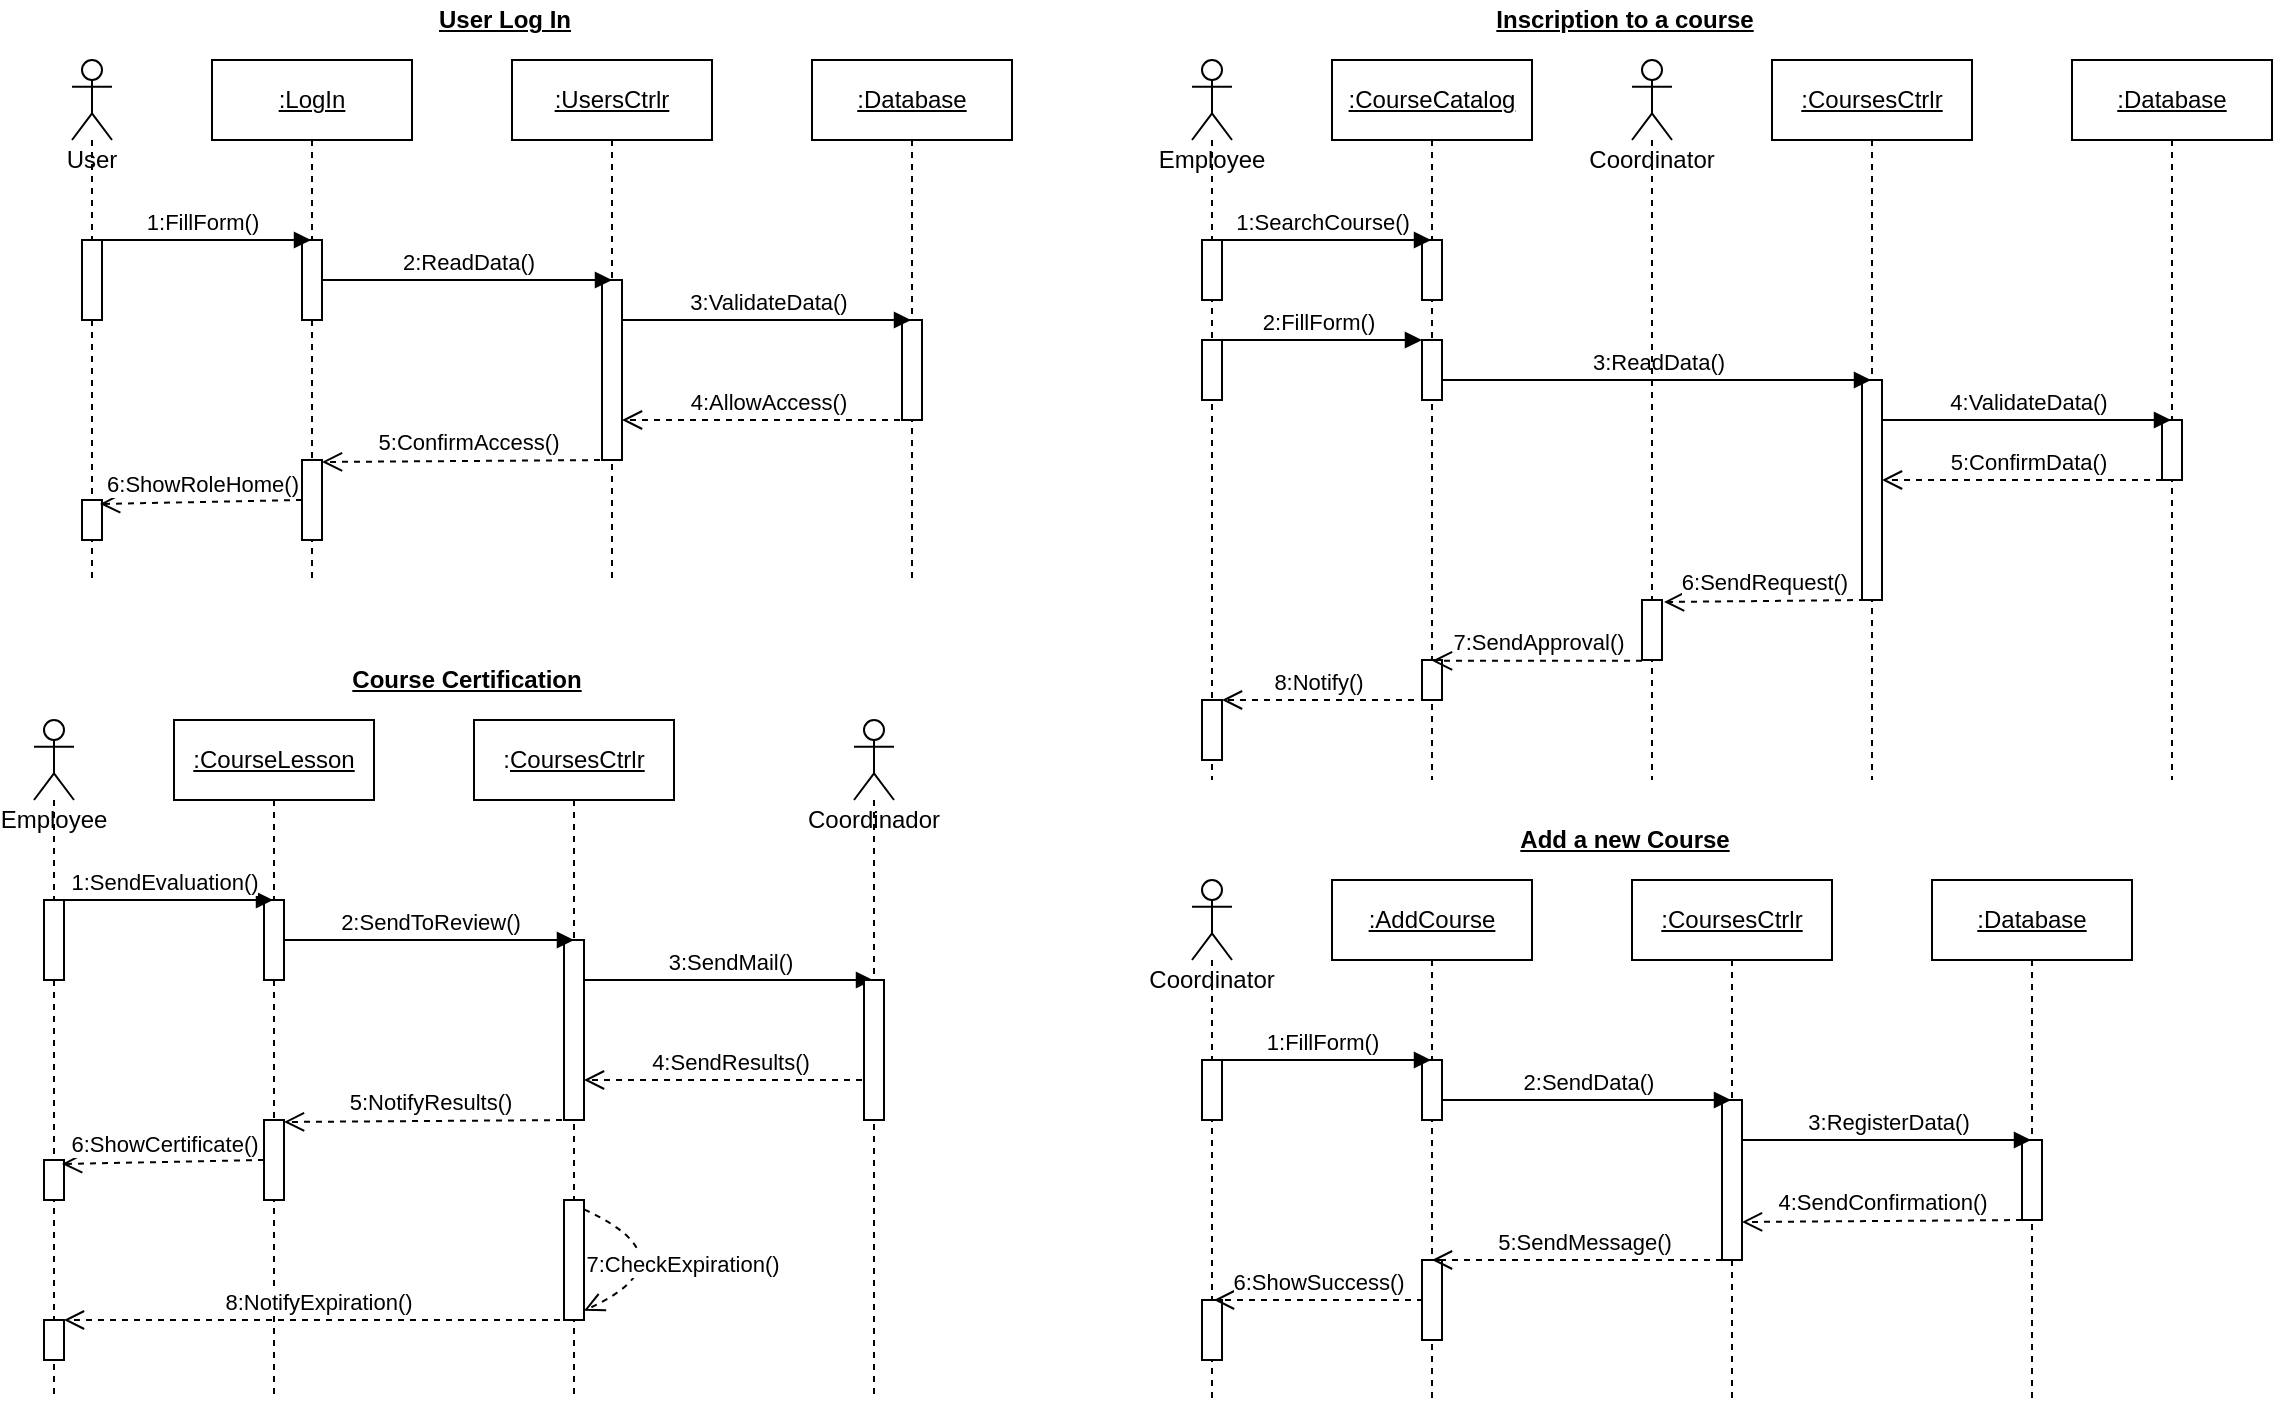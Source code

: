 <mxfile>
    <diagram id="dBBwZZ7qTZV8Y8YcayvF" name="Page-1">
        <mxGraphModel dx="470" dy="398" grid="1" gridSize="10" guides="1" tooltips="1" connect="1" arrows="1" fold="1" page="1" pageScale="1" pageWidth="1169" pageHeight="827" math="0" shadow="0">
            <root>
                <mxCell id="0"/>
                <mxCell id="1" parent="0"/>
                <mxCell id="2" value="User" style="shape=umlLifeline;participant=umlActor;perimeter=lifelinePerimeter;whiteSpace=wrap;html=1;container=1;collapsible=0;recursiveResize=0;verticalAlign=top;spacingTop=36;outlineConnect=0;" parent="1" vertex="1">
                    <mxGeometry x="69" y="40" width="20" height="260" as="geometry"/>
                </mxCell>
                <mxCell id="9" value="" style="html=1;points=[];perimeter=orthogonalPerimeter;" parent="2" vertex="1">
                    <mxGeometry x="5" y="90" width="10" height="40" as="geometry"/>
                </mxCell>
                <mxCell id="21" value="" style="html=1;points=[];perimeter=orthogonalPerimeter;" parent="2" vertex="1">
                    <mxGeometry x="5" y="220" width="10" height="20" as="geometry"/>
                </mxCell>
                <mxCell id="4" value="&lt;u&gt;:LogIn&lt;/u&gt;" style="shape=umlLifeline;perimeter=lifelinePerimeter;whiteSpace=wrap;html=1;container=1;collapsible=0;recursiveResize=0;outlineConnect=0;" parent="1" vertex="1">
                    <mxGeometry x="139" y="40" width="100" height="260" as="geometry"/>
                </mxCell>
                <mxCell id="11" value="" style="html=1;points=[];perimeter=orthogonalPerimeter;" parent="4" vertex="1">
                    <mxGeometry x="45" y="90" width="10" height="40" as="geometry"/>
                </mxCell>
                <mxCell id="19" value="" style="html=1;points=[];perimeter=orthogonalPerimeter;" parent="4" vertex="1">
                    <mxGeometry x="45" y="200" width="10" height="40" as="geometry"/>
                </mxCell>
                <mxCell id="5" value="&lt;u&gt;:UsersCtrlr&lt;/u&gt;" style="shape=umlLifeline;perimeter=lifelinePerimeter;whiteSpace=wrap;html=1;container=1;collapsible=0;recursiveResize=0;outlineConnect=0;" parent="1" vertex="1">
                    <mxGeometry x="289" y="40" width="100" height="260" as="geometry"/>
                </mxCell>
                <mxCell id="13" value="" style="html=1;points=[];perimeter=orthogonalPerimeter;" parent="5" vertex="1">
                    <mxGeometry x="45" y="110" width="10" height="90" as="geometry"/>
                </mxCell>
                <mxCell id="6" value="&lt;u&gt;:Database&lt;/u&gt;" style="shape=umlLifeline;perimeter=lifelinePerimeter;whiteSpace=wrap;html=1;container=1;collapsible=0;recursiveResize=0;outlineConnect=0;" parent="1" vertex="1">
                    <mxGeometry x="439" y="40" width="100" height="260" as="geometry"/>
                </mxCell>
                <mxCell id="15" value="" style="html=1;points=[];perimeter=orthogonalPerimeter;" parent="6" vertex="1">
                    <mxGeometry x="45" y="130" width="10" height="50" as="geometry"/>
                </mxCell>
                <mxCell id="12" value="1:FillForm()" style="html=1;verticalAlign=bottom;endArrow=block;" parent="1" edge="1">
                    <mxGeometry width="80" relative="1" as="geometry">
                        <mxPoint x="79" y="130" as="sourcePoint"/>
                        <mxPoint x="188.5" y="130" as="targetPoint"/>
                    </mxGeometry>
                </mxCell>
                <mxCell id="14" value="2:ReadData()" style="html=1;verticalAlign=bottom;endArrow=block;entryX=0.5;entryY=0;entryDx=0;entryDy=0;entryPerimeter=0;" parent="1" target="13" edge="1">
                    <mxGeometry width="80" relative="1" as="geometry">
                        <mxPoint x="194" y="150" as="sourcePoint"/>
                        <mxPoint x="329" y="150" as="targetPoint"/>
                    </mxGeometry>
                </mxCell>
                <mxCell id="16" value="3:ValidateData()" style="html=1;verticalAlign=bottom;endArrow=block;" parent="1" target="6" edge="1">
                    <mxGeometry width="80" relative="1" as="geometry">
                        <mxPoint x="344" y="170" as="sourcePoint"/>
                        <mxPoint x="424" y="170" as="targetPoint"/>
                    </mxGeometry>
                </mxCell>
                <mxCell id="17" value="4:AllowAccess()" style="html=1;verticalAlign=bottom;endArrow=open;dashed=1;endSize=8;" parent="1" target="13" edge="1">
                    <mxGeometry relative="1" as="geometry">
                        <mxPoint x="489" y="220" as="sourcePoint"/>
                        <mxPoint x="409" y="220" as="targetPoint"/>
                    </mxGeometry>
                </mxCell>
                <mxCell id="18" value="5:ConfirmAccess()" style="html=1;verticalAlign=bottom;endArrow=open;dashed=1;endSize=8;entryX=1;entryY=0.025;entryDx=0;entryDy=0;entryPerimeter=0;" parent="1" target="19" edge="1">
                    <mxGeometry relative="1" as="geometry">
                        <mxPoint x="339" y="240" as="sourcePoint"/>
                        <mxPoint x="259" y="240" as="targetPoint"/>
                    </mxGeometry>
                </mxCell>
                <mxCell id="22" value="6:ShowRoleHome()" style="html=1;verticalAlign=bottom;endArrow=open;dashed=1;endSize=8;entryX=0.9;entryY=0.1;entryDx=0;entryDy=0;entryPerimeter=0;" parent="1" target="21" edge="1">
                    <mxGeometry relative="1" as="geometry">
                        <mxPoint x="184" y="260" as="sourcePoint"/>
                        <mxPoint x="104" y="260" as="targetPoint"/>
                    </mxGeometry>
                </mxCell>
                <mxCell id="23" value="&lt;b&gt;&lt;u&gt;User Log In&lt;/u&gt;&lt;/b&gt;" style="text;html=1;align=center;verticalAlign=middle;resizable=0;points=[];autosize=1;" parent="1" vertex="1">
                    <mxGeometry x="245" y="10" width="80" height="20" as="geometry"/>
                </mxCell>
                <mxCell id="41" value="Employee" style="shape=umlLifeline;participant=umlActor;perimeter=lifelinePerimeter;whiteSpace=wrap;html=1;container=1;collapsible=0;recursiveResize=0;verticalAlign=top;spacingTop=36;outlineConnect=0;" parent="1" vertex="1">
                    <mxGeometry x="629" y="40" width="20" height="360" as="geometry"/>
                </mxCell>
                <mxCell id="42" value="" style="html=1;points=[];perimeter=orthogonalPerimeter;" parent="41" vertex="1">
                    <mxGeometry x="5" y="90" width="10" height="30" as="geometry"/>
                </mxCell>
                <mxCell id="76" value="" style="html=1;points=[];perimeter=orthogonalPerimeter;" parent="41" vertex="1">
                    <mxGeometry x="5" y="140" width="10" height="30" as="geometry"/>
                </mxCell>
                <mxCell id="91" value="" style="html=1;points=[];perimeter=orthogonalPerimeter;" parent="41" vertex="1">
                    <mxGeometry x="5" y="320" width="10" height="30" as="geometry"/>
                </mxCell>
                <mxCell id="44" value="&lt;u&gt;:CourseCatalog&lt;/u&gt;" style="shape=umlLifeline;perimeter=lifelinePerimeter;whiteSpace=wrap;html=1;container=1;collapsible=0;recursiveResize=0;outlineConnect=0;" parent="1" vertex="1">
                    <mxGeometry x="699" y="40" width="100" height="360" as="geometry"/>
                </mxCell>
                <mxCell id="45" value="" style="html=1;points=[];perimeter=orthogonalPerimeter;" parent="44" vertex="1">
                    <mxGeometry x="45" y="90" width="10" height="30" as="geometry"/>
                </mxCell>
                <mxCell id="78" value="" style="html=1;points=[];perimeter=orthogonalPerimeter;" parent="44" vertex="1">
                    <mxGeometry x="45" y="140" width="10" height="30" as="geometry"/>
                </mxCell>
                <mxCell id="89" value="" style="html=1;points=[];perimeter=orthogonalPerimeter;" parent="44" vertex="1">
                    <mxGeometry x="45" y="300" width="10" height="20" as="geometry"/>
                </mxCell>
                <mxCell id="47" value="&lt;u&gt;:CoursesCtrlr&lt;/u&gt;" style="shape=umlLifeline;perimeter=lifelinePerimeter;whiteSpace=wrap;html=1;container=1;collapsible=0;recursiveResize=0;outlineConnect=0;" parent="1" vertex="1">
                    <mxGeometry x="919" y="40" width="100" height="360" as="geometry"/>
                </mxCell>
                <mxCell id="48" value="" style="html=1;points=[];perimeter=orthogonalPerimeter;" parent="47" vertex="1">
                    <mxGeometry x="45" y="160" width="10" height="110" as="geometry"/>
                </mxCell>
                <mxCell id="49" value="&lt;u&gt;:Database&lt;/u&gt;" style="shape=umlLifeline;perimeter=lifelinePerimeter;whiteSpace=wrap;html=1;container=1;collapsible=0;recursiveResize=0;outlineConnect=0;" parent="1" vertex="1">
                    <mxGeometry x="1069" y="40" width="100" height="360" as="geometry"/>
                </mxCell>
                <mxCell id="50" value="" style="html=1;points=[];perimeter=orthogonalPerimeter;" parent="49" vertex="1">
                    <mxGeometry x="45" y="180" width="10" height="30" as="geometry"/>
                </mxCell>
                <mxCell id="51" value="1:SearchCourse()" style="html=1;verticalAlign=bottom;endArrow=block;" parent="1" edge="1">
                    <mxGeometry width="80" relative="1" as="geometry">
                        <mxPoint x="639" y="130" as="sourcePoint"/>
                        <mxPoint x="748.5" y="130" as="targetPoint"/>
                    </mxGeometry>
                </mxCell>
                <mxCell id="57" value="&lt;b&gt;&lt;u&gt;Inscription to a course&lt;/u&gt;&lt;/b&gt;" style="text;html=1;align=center;verticalAlign=middle;resizable=0;points=[];autosize=1;" parent="1" vertex="1">
                    <mxGeometry x="775" y="10" width="140" height="20" as="geometry"/>
                </mxCell>
                <mxCell id="79" value="2:FillForm()" style="html=1;verticalAlign=bottom;endArrow=block;" parent="1" target="78" edge="1">
                    <mxGeometry width="80" relative="1" as="geometry">
                        <mxPoint x="640" y="180" as="sourcePoint"/>
                        <mxPoint x="720" y="180" as="targetPoint"/>
                    </mxGeometry>
                </mxCell>
                <mxCell id="80" value="3:ReadData()" style="html=1;verticalAlign=bottom;endArrow=block;" parent="1" target="47" edge="1">
                    <mxGeometry width="80" relative="1" as="geometry">
                        <mxPoint x="754" y="200" as="sourcePoint"/>
                        <mxPoint x="834" y="200" as="targetPoint"/>
                    </mxGeometry>
                </mxCell>
                <mxCell id="83" value="4:ValidateData()" style="html=1;verticalAlign=bottom;endArrow=block;" parent="1" target="49" edge="1">
                    <mxGeometry width="80" relative="1" as="geometry">
                        <mxPoint x="974" y="220" as="sourcePoint"/>
                        <mxPoint x="1054" y="220" as="targetPoint"/>
                    </mxGeometry>
                </mxCell>
                <mxCell id="84" value="5:ConfirmData()" style="html=1;verticalAlign=bottom;endArrow=open;dashed=1;endSize=8;" parent="1" target="48" edge="1">
                    <mxGeometry relative="1" as="geometry">
                        <mxPoint x="1120" y="250" as="sourcePoint"/>
                        <mxPoint x="1000" y="250" as="targetPoint"/>
                    </mxGeometry>
                </mxCell>
                <mxCell id="90" value="7:SendApproval()" style="html=1;verticalAlign=bottom;endArrow=open;dashed=1;endSize=8;exitX=0;exitY=1.014;exitDx=0;exitDy=0;exitPerimeter=0;" parent="1" source="146" target="44" edge="1">
                    <mxGeometry relative="1" as="geometry">
                        <mxPoint x="890" y="340" as="sourcePoint"/>
                        <mxPoint x="810" y="340" as="targetPoint"/>
                    </mxGeometry>
                </mxCell>
                <mxCell id="92" value="8:Notify()" style="html=1;verticalAlign=bottom;endArrow=open;dashed=1;endSize=8;entryX=1;entryY=0;entryDx=0;entryDy=0;entryPerimeter=0;" parent="1" target="91" edge="1">
                    <mxGeometry relative="1" as="geometry">
                        <mxPoint x="740" y="360" as="sourcePoint"/>
                        <mxPoint x="660" y="360" as="targetPoint"/>
                    </mxGeometry>
                </mxCell>
                <mxCell id="93" value="Employee" style="shape=umlLifeline;participant=umlActor;perimeter=lifelinePerimeter;whiteSpace=wrap;html=1;container=1;collapsible=0;recursiveResize=0;verticalAlign=top;spacingTop=36;outlineConnect=0;" parent="1" vertex="1">
                    <mxGeometry x="50" y="370" width="20" height="340" as="geometry"/>
                </mxCell>
                <mxCell id="94" value="" style="html=1;points=[];perimeter=orthogonalPerimeter;" parent="93" vertex="1">
                    <mxGeometry x="5" y="90" width="10" height="40" as="geometry"/>
                </mxCell>
                <mxCell id="95" value="" style="html=1;points=[];perimeter=orthogonalPerimeter;" parent="93" vertex="1">
                    <mxGeometry x="5" y="220" width="10" height="20" as="geometry"/>
                </mxCell>
                <mxCell id="149" value="" style="html=1;points=[];perimeter=orthogonalPerimeter;" parent="93" vertex="1">
                    <mxGeometry x="5" y="300" width="10" height="20" as="geometry"/>
                </mxCell>
                <mxCell id="96" value="&lt;u&gt;:CourseLesson&lt;/u&gt;" style="shape=umlLifeline;perimeter=lifelinePerimeter;whiteSpace=wrap;html=1;container=1;collapsible=0;recursiveResize=0;outlineConnect=0;" parent="1" vertex="1">
                    <mxGeometry x="120" y="370" width="100" height="340" as="geometry"/>
                </mxCell>
                <mxCell id="97" value="" style="html=1;points=[];perimeter=orthogonalPerimeter;" parent="96" vertex="1">
                    <mxGeometry x="45" y="90" width="10" height="40" as="geometry"/>
                </mxCell>
                <mxCell id="98" value="" style="html=1;points=[];perimeter=orthogonalPerimeter;" parent="96" vertex="1">
                    <mxGeometry x="45" y="200" width="10" height="40" as="geometry"/>
                </mxCell>
                <mxCell id="99" value=":&lt;u&gt;CoursesCtrlr&lt;/u&gt;" style="shape=umlLifeline;perimeter=lifelinePerimeter;whiteSpace=wrap;html=1;container=1;collapsible=0;recursiveResize=0;outlineConnect=0;" parent="1" vertex="1">
                    <mxGeometry x="270" y="370" width="100" height="340" as="geometry"/>
                </mxCell>
                <mxCell id="100" value="" style="html=1;points=[];perimeter=orthogonalPerimeter;" parent="99" vertex="1">
                    <mxGeometry x="45" y="110" width="10" height="90" as="geometry"/>
                </mxCell>
                <mxCell id="148" value="" style="html=1;points=[];perimeter=orthogonalPerimeter;" parent="99" vertex="1">
                    <mxGeometry x="45" y="240" width="10" height="60" as="geometry"/>
                </mxCell>
                <mxCell id="152" value="7:CheckExpiration()" style="html=1;verticalAlign=bottom;endArrow=open;dashed=1;endSize=8;edgeStyle=orthogonalEdgeStyle;curved=1;entryX=1;entryY=0.922;entryDx=0;entryDy=0;entryPerimeter=0;exitX=1;exitY=0.078;exitDx=0;exitDy=0;exitPerimeter=0;" parent="99" source="148" target="148" edge="1">
                    <mxGeometry x="0.168" y="8" relative="1" as="geometry">
                        <mxPoint x="150" y="280" as="sourcePoint"/>
                        <mxPoint x="70" y="280" as="targetPoint"/>
                        <Array as="points">
                            <mxPoint x="110" y="270"/>
                        </Array>
                        <mxPoint as="offset"/>
                    </mxGeometry>
                </mxCell>
                <mxCell id="103" value="1:SendEvaluation()" style="html=1;verticalAlign=bottom;endArrow=block;" parent="1" edge="1">
                    <mxGeometry width="80" relative="1" as="geometry">
                        <mxPoint x="60" y="460" as="sourcePoint"/>
                        <mxPoint x="169.5" y="460" as="targetPoint"/>
                    </mxGeometry>
                </mxCell>
                <mxCell id="104" value="2:SendToReview()" style="html=1;verticalAlign=bottom;endArrow=block;entryX=0.5;entryY=0;entryDx=0;entryDy=0;entryPerimeter=0;" parent="1" target="100" edge="1">
                    <mxGeometry width="80" relative="1" as="geometry">
                        <mxPoint x="175" y="480" as="sourcePoint"/>
                        <mxPoint x="310" y="480" as="targetPoint"/>
                    </mxGeometry>
                </mxCell>
                <mxCell id="105" value="3:SendMail()" style="html=1;verticalAlign=bottom;endArrow=block;" parent="1" edge="1">
                    <mxGeometry width="80" relative="1" as="geometry">
                        <mxPoint x="325" y="500" as="sourcePoint"/>
                        <mxPoint x="469.5" y="500" as="targetPoint"/>
                    </mxGeometry>
                </mxCell>
                <mxCell id="106" value="4:SendResults()" style="html=1;verticalAlign=bottom;endArrow=open;dashed=1;endSize=8;" parent="1" target="100" edge="1">
                    <mxGeometry relative="1" as="geometry">
                        <mxPoint x="470" y="550" as="sourcePoint"/>
                        <mxPoint x="390" y="550" as="targetPoint"/>
                    </mxGeometry>
                </mxCell>
                <mxCell id="107" value="5:NotifyResults()" style="html=1;verticalAlign=bottom;endArrow=open;dashed=1;endSize=8;entryX=1;entryY=0.025;entryDx=0;entryDy=0;entryPerimeter=0;" parent="1" target="98" edge="1">
                    <mxGeometry relative="1" as="geometry">
                        <mxPoint x="320" y="570" as="sourcePoint"/>
                        <mxPoint x="240" y="570" as="targetPoint"/>
                    </mxGeometry>
                </mxCell>
                <mxCell id="108" value="6:ShowCertificate()" style="html=1;verticalAlign=bottom;endArrow=open;dashed=1;endSize=8;entryX=0.9;entryY=0.1;entryDx=0;entryDy=0;entryPerimeter=0;" parent="1" target="95" edge="1">
                    <mxGeometry relative="1" as="geometry">
                        <mxPoint x="165" y="590" as="sourcePoint"/>
                        <mxPoint x="85" y="590" as="targetPoint"/>
                    </mxGeometry>
                </mxCell>
                <mxCell id="109" value="&lt;b&gt;&lt;u&gt;Course Certification&lt;/u&gt;&lt;/b&gt;" style="text;html=1;align=center;verticalAlign=middle;resizable=0;points=[];autosize=1;" parent="1" vertex="1">
                    <mxGeometry x="201" y="340" width="130" height="20" as="geometry"/>
                </mxCell>
                <mxCell id="112" value="Coordinador" style="shape=umlLifeline;participant=umlActor;perimeter=lifelinePerimeter;whiteSpace=wrap;html=1;container=1;collapsible=0;recursiveResize=0;verticalAlign=top;spacingTop=36;outlineConnect=0;" parent="1" vertex="1">
                    <mxGeometry x="460" y="370" width="20" height="340" as="geometry"/>
                </mxCell>
                <mxCell id="113" value="" style="html=1;points=[];perimeter=orthogonalPerimeter;" parent="112" vertex="1">
                    <mxGeometry x="5" y="130" width="10" height="70" as="geometry"/>
                </mxCell>
                <mxCell id="118" value="Coordinator" style="shape=umlLifeline;participant=umlActor;perimeter=lifelinePerimeter;whiteSpace=wrap;html=1;container=1;collapsible=0;recursiveResize=0;verticalAlign=top;spacingTop=36;outlineConnect=0;" parent="1" vertex="1">
                    <mxGeometry x="629" y="450" width="20" height="260" as="geometry"/>
                </mxCell>
                <mxCell id="119" value="" style="html=1;points=[];perimeter=orthogonalPerimeter;" parent="118" vertex="1">
                    <mxGeometry x="5" y="90" width="10" height="30" as="geometry"/>
                </mxCell>
                <mxCell id="143" value="" style="html=1;points=[];perimeter=orthogonalPerimeter;" parent="118" vertex="1">
                    <mxGeometry x="5" y="210" width="10" height="30" as="geometry"/>
                </mxCell>
                <mxCell id="122" value="&lt;u&gt;:AddCourse&lt;/u&gt;" style="shape=umlLifeline;perimeter=lifelinePerimeter;whiteSpace=wrap;html=1;container=1;collapsible=0;recursiveResize=0;outlineConnect=0;" parent="1" vertex="1">
                    <mxGeometry x="699" y="450" width="100" height="260" as="geometry"/>
                </mxCell>
                <mxCell id="123" value="" style="html=1;points=[];perimeter=orthogonalPerimeter;" parent="122" vertex="1">
                    <mxGeometry x="45" y="90" width="10" height="30" as="geometry"/>
                </mxCell>
                <mxCell id="142" value="" style="html=1;points=[];perimeter=orthogonalPerimeter;" parent="122" vertex="1">
                    <mxGeometry x="45" y="190" width="10" height="40" as="geometry"/>
                </mxCell>
                <mxCell id="126" value="&lt;u&gt;:CoursesCtrlr&lt;/u&gt;" style="shape=umlLifeline;perimeter=lifelinePerimeter;whiteSpace=wrap;html=1;container=1;collapsible=0;recursiveResize=0;outlineConnect=0;" parent="1" vertex="1">
                    <mxGeometry x="849" y="450" width="100" height="260" as="geometry"/>
                </mxCell>
                <mxCell id="127" value="" style="html=1;points=[];perimeter=orthogonalPerimeter;" parent="126" vertex="1">
                    <mxGeometry x="45" y="110" width="10" height="80" as="geometry"/>
                </mxCell>
                <mxCell id="129" value="&lt;u&gt;:Database&lt;/u&gt;" style="shape=umlLifeline;perimeter=lifelinePerimeter;whiteSpace=wrap;html=1;container=1;collapsible=0;recursiveResize=0;outlineConnect=0;" parent="1" vertex="1">
                    <mxGeometry x="999" y="450" width="100" height="260" as="geometry"/>
                </mxCell>
                <mxCell id="130" value="" style="html=1;points=[];perimeter=orthogonalPerimeter;" parent="129" vertex="1">
                    <mxGeometry x="45" y="130" width="10" height="40" as="geometry"/>
                </mxCell>
                <mxCell id="131" value="1:FillForm()" style="html=1;verticalAlign=bottom;endArrow=block;" parent="1" edge="1">
                    <mxGeometry width="80" relative="1" as="geometry">
                        <mxPoint x="639" y="540" as="sourcePoint"/>
                        <mxPoint x="748.5" y="540" as="targetPoint"/>
                    </mxGeometry>
                </mxCell>
                <mxCell id="132" value="&lt;b&gt;&lt;u&gt;Add a new Course&lt;/u&gt;&lt;/b&gt;" style="text;html=1;align=center;verticalAlign=middle;resizable=0;points=[];autosize=1;" parent="1" vertex="1">
                    <mxGeometry x="785" y="420" width="120" height="20" as="geometry"/>
                </mxCell>
                <mxCell id="134" value="2:SendData()" style="html=1;verticalAlign=bottom;endArrow=block;" parent="1" edge="1">
                    <mxGeometry width="80" relative="1" as="geometry">
                        <mxPoint x="754" y="560" as="sourcePoint"/>
                        <mxPoint x="898.5" y="560" as="targetPoint"/>
                    </mxGeometry>
                </mxCell>
                <mxCell id="139" value="3:RegisterData()" style="html=1;verticalAlign=bottom;endArrow=block;" parent="1" target="129" edge="1">
                    <mxGeometry width="80" relative="1" as="geometry">
                        <mxPoint x="904" y="580" as="sourcePoint"/>
                        <mxPoint x="984" y="580" as="targetPoint"/>
                    </mxGeometry>
                </mxCell>
                <mxCell id="140" value="4:SendConfirmation()" style="html=1;verticalAlign=bottom;endArrow=open;dashed=1;endSize=8;entryX=1;entryY=0.41;entryDx=0;entryDy=0;entryPerimeter=0;" parent="1" edge="1">
                    <mxGeometry relative="1" as="geometry">
                        <mxPoint x="1044" y="620" as="sourcePoint"/>
                        <mxPoint x="904" y="621" as="targetPoint"/>
                    </mxGeometry>
                </mxCell>
                <mxCell id="141" value="5:SendMessage()" style="html=1;verticalAlign=bottom;endArrow=open;dashed=1;endSize=8;" parent="1" target="122" edge="1">
                    <mxGeometry relative="1" as="geometry">
                        <mxPoint x="900" y="640" as="sourcePoint"/>
                        <mxPoint x="820" y="640" as="targetPoint"/>
                    </mxGeometry>
                </mxCell>
                <mxCell id="144" value="6:ShowSuccess()" style="html=1;verticalAlign=bottom;endArrow=open;dashed=1;endSize=8;" parent="1" edge="1">
                    <mxGeometry relative="1" as="geometry">
                        <mxPoint x="744.5" y="660" as="sourcePoint"/>
                        <mxPoint x="640" y="660" as="targetPoint"/>
                    </mxGeometry>
                </mxCell>
                <mxCell id="145" value="Coordinator" style="shape=umlLifeline;participant=umlActor;perimeter=lifelinePerimeter;whiteSpace=wrap;html=1;container=1;collapsible=0;recursiveResize=0;verticalAlign=top;spacingTop=36;outlineConnect=0;" parent="1" vertex="1">
                    <mxGeometry x="849" y="40" width="20" height="360" as="geometry"/>
                </mxCell>
                <mxCell id="146" value="" style="html=1;points=[];perimeter=orthogonalPerimeter;" parent="145" vertex="1">
                    <mxGeometry x="5" y="270" width="10" height="30" as="geometry"/>
                </mxCell>
                <mxCell id="147" value="6:SendRequest()" style="html=1;verticalAlign=bottom;endArrow=open;dashed=1;endSize=8;exitX=0;exitY=1.014;exitDx=0;exitDy=0;exitPerimeter=0;entryX=1.1;entryY=0.033;entryDx=0;entryDy=0;entryPerimeter=0;" parent="1" target="146" edge="1">
                    <mxGeometry relative="1" as="geometry">
                        <mxPoint x="965.5" y="310" as="sourcePoint"/>
                        <mxPoint x="860" y="310" as="targetPoint"/>
                    </mxGeometry>
                </mxCell>
                <mxCell id="153" value="8:NotifyExpiration()" style="html=1;verticalAlign=bottom;endArrow=open;dashed=1;endSize=8;entryX=1;entryY=0;entryDx=0;entryDy=0;entryPerimeter=0;" parent="1" target="149" edge="1">
                    <mxGeometry relative="1" as="geometry">
                        <mxPoint x="319" y="670" as="sourcePoint"/>
                        <mxPoint x="80" y="669" as="targetPoint"/>
                    </mxGeometry>
                </mxCell>
            </root>
        </mxGraphModel>
    </diagram>
</mxfile>